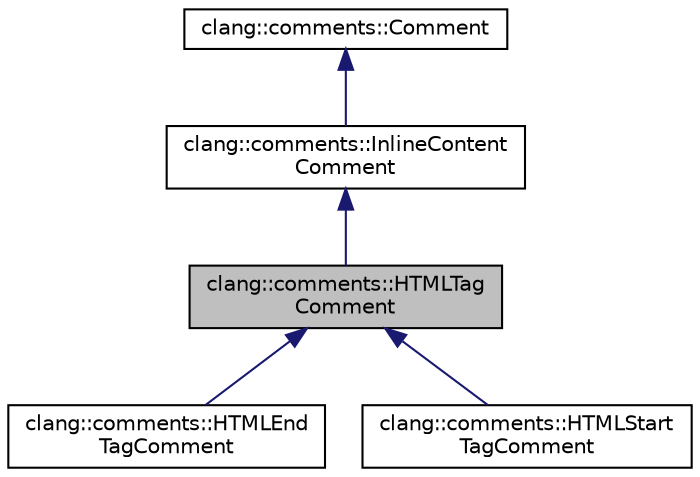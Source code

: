 digraph "clang::comments::HTMLTagComment"
{
 // LATEX_PDF_SIZE
  bgcolor="transparent";
  edge [fontname="Helvetica",fontsize="10",labelfontname="Helvetica",labelfontsize="10"];
  node [fontname="Helvetica",fontsize="10",shape=record];
  Node1 [label="clang::comments::HTMLTag\lComment",height=0.2,width=0.4,color="black", fillcolor="grey75", style="filled", fontcolor="black",tooltip="Abstract class for opening and closing HTML tags."];
  Node2 -> Node1 [dir="back",color="midnightblue",fontsize="10",style="solid",fontname="Helvetica"];
  Node2 [label="clang::comments::InlineContent\lComment",height=0.2,width=0.4,color="black",URL="$classclang_1_1comments_1_1InlineContentComment.html",tooltip="Inline content (contained within a block)."];
  Node3 -> Node2 [dir="back",color="midnightblue",fontsize="10",style="solid",fontname="Helvetica"];
  Node3 [label="clang::comments::Comment",height=0.2,width=0.4,color="black",URL="$classclang_1_1comments_1_1Comment.html",tooltip="Any part of the comment."];
  Node1 -> Node4 [dir="back",color="midnightblue",fontsize="10",style="solid",fontname="Helvetica"];
  Node4 [label="clang::comments::HTMLEnd\lTagComment",height=0.2,width=0.4,color="black",URL="$classclang_1_1comments_1_1HTMLEndTagComment.html",tooltip="A closing HTML tag."];
  Node1 -> Node5 [dir="back",color="midnightblue",fontsize="10",style="solid",fontname="Helvetica"];
  Node5 [label="clang::comments::HTMLStart\lTagComment",height=0.2,width=0.4,color="black",URL="$classclang_1_1comments_1_1HTMLStartTagComment.html",tooltip="An opening HTML tag with attributes."];
}
